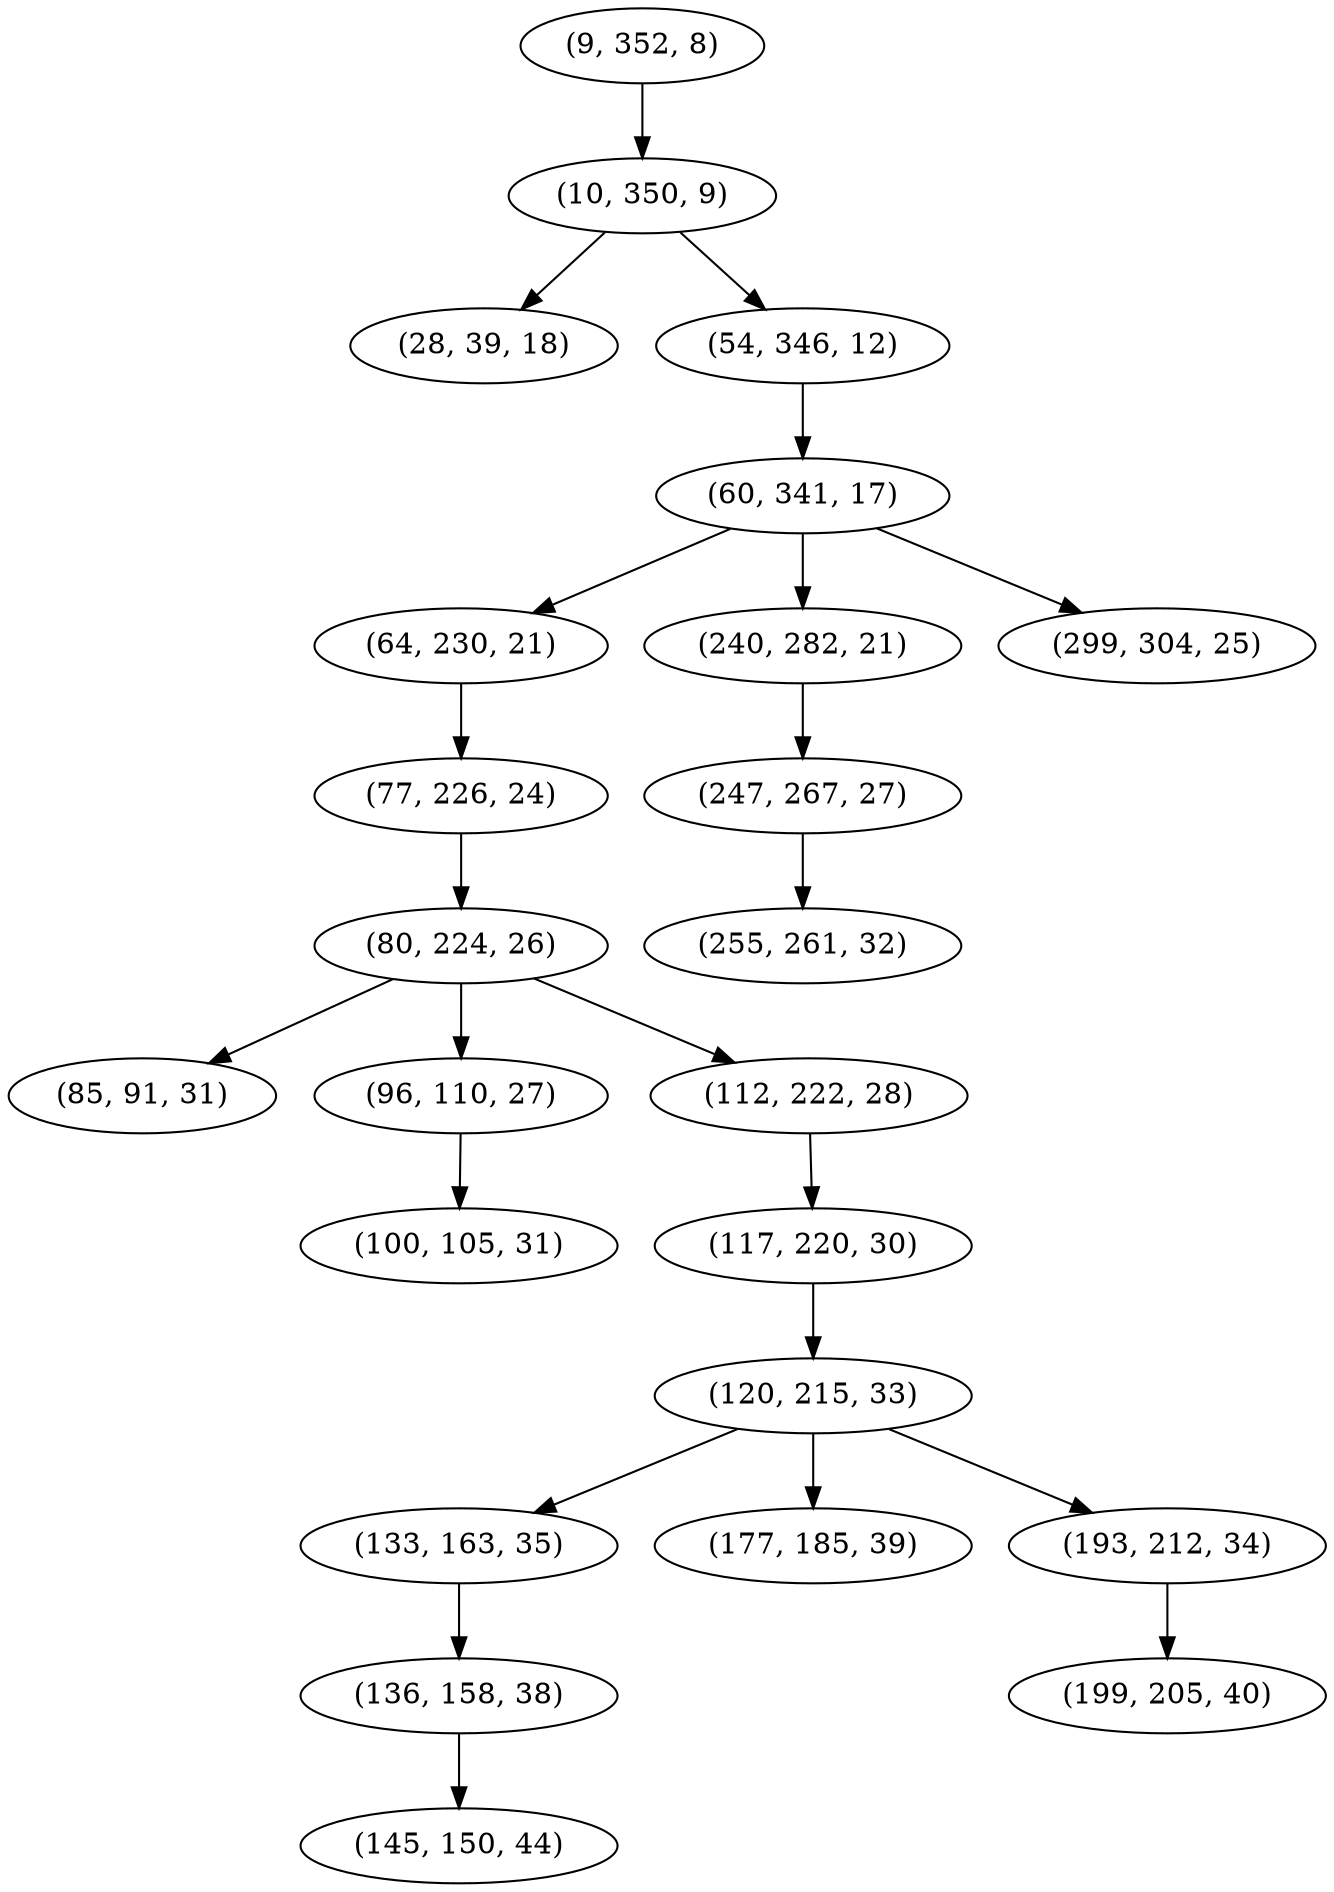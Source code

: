 digraph tree {
    "(9, 352, 8)";
    "(10, 350, 9)";
    "(28, 39, 18)";
    "(54, 346, 12)";
    "(60, 341, 17)";
    "(64, 230, 21)";
    "(77, 226, 24)";
    "(80, 224, 26)";
    "(85, 91, 31)";
    "(96, 110, 27)";
    "(100, 105, 31)";
    "(112, 222, 28)";
    "(117, 220, 30)";
    "(120, 215, 33)";
    "(133, 163, 35)";
    "(136, 158, 38)";
    "(145, 150, 44)";
    "(177, 185, 39)";
    "(193, 212, 34)";
    "(199, 205, 40)";
    "(240, 282, 21)";
    "(247, 267, 27)";
    "(255, 261, 32)";
    "(299, 304, 25)";
    "(9, 352, 8)" -> "(10, 350, 9)";
    "(10, 350, 9)" -> "(28, 39, 18)";
    "(10, 350, 9)" -> "(54, 346, 12)";
    "(54, 346, 12)" -> "(60, 341, 17)";
    "(60, 341, 17)" -> "(64, 230, 21)";
    "(60, 341, 17)" -> "(240, 282, 21)";
    "(60, 341, 17)" -> "(299, 304, 25)";
    "(64, 230, 21)" -> "(77, 226, 24)";
    "(77, 226, 24)" -> "(80, 224, 26)";
    "(80, 224, 26)" -> "(85, 91, 31)";
    "(80, 224, 26)" -> "(96, 110, 27)";
    "(80, 224, 26)" -> "(112, 222, 28)";
    "(96, 110, 27)" -> "(100, 105, 31)";
    "(112, 222, 28)" -> "(117, 220, 30)";
    "(117, 220, 30)" -> "(120, 215, 33)";
    "(120, 215, 33)" -> "(133, 163, 35)";
    "(120, 215, 33)" -> "(177, 185, 39)";
    "(120, 215, 33)" -> "(193, 212, 34)";
    "(133, 163, 35)" -> "(136, 158, 38)";
    "(136, 158, 38)" -> "(145, 150, 44)";
    "(193, 212, 34)" -> "(199, 205, 40)";
    "(240, 282, 21)" -> "(247, 267, 27)";
    "(247, 267, 27)" -> "(255, 261, 32)";
}
